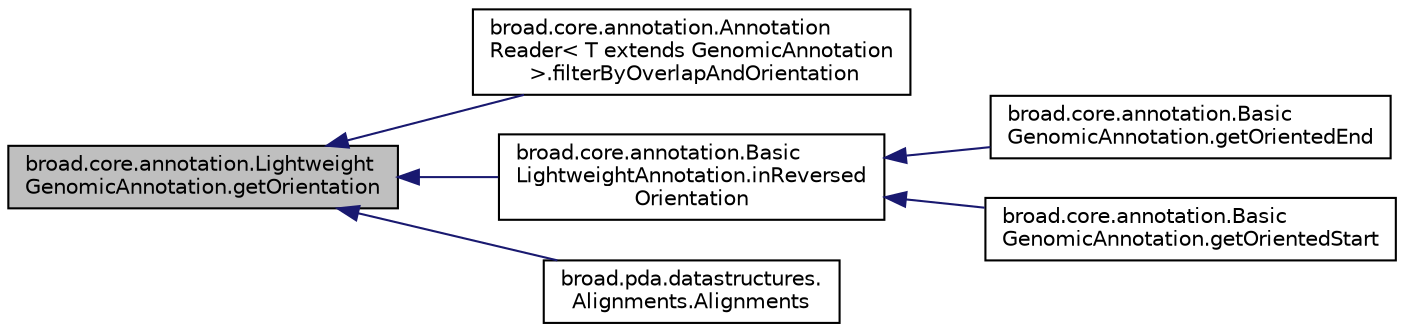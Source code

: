 digraph "broad.core.annotation.LightweightGenomicAnnotation.getOrientation"
{
  edge [fontname="Helvetica",fontsize="10",labelfontname="Helvetica",labelfontsize="10"];
  node [fontname="Helvetica",fontsize="10",shape=record];
  rankdir="LR";
  Node1 [label="broad.core.annotation.Lightweight\lGenomicAnnotation.getOrientation",height=0.2,width=0.4,color="black", fillcolor="grey75", style="filled" fontcolor="black"];
  Node1 -> Node2 [dir="back",color="midnightblue",fontsize="10",style="solid"];
  Node2 [label="broad.core.annotation.Annotation\lReader\< T extends GenomicAnnotation\l \>.filterByOverlapAndOrientation",height=0.2,width=0.4,color="black", fillcolor="white", style="filled",URL="$classbroad_1_1core_1_1annotation_1_1_annotation_reader_3_01_t_01extends_01_genomic_annotation_01_4.html#afb53a50da4cd365f50d609d82a6ee2e1"];
  Node1 -> Node3 [dir="back",color="midnightblue",fontsize="10",style="solid"];
  Node3 [label="broad.core.annotation.Basic\lLightweightAnnotation.inReversed\lOrientation",height=0.2,width=0.4,color="black", fillcolor="white", style="filled",URL="$classbroad_1_1core_1_1annotation_1_1_basic_lightweight_annotation.html#a1d9bc8dac1004a062ae4aca4c8cfbfba"];
  Node3 -> Node4 [dir="back",color="midnightblue",fontsize="10",style="solid"];
  Node4 [label="broad.core.annotation.Basic\lGenomicAnnotation.getOrientedEnd",height=0.2,width=0.4,color="black", fillcolor="white", style="filled",URL="$classbroad_1_1core_1_1annotation_1_1_basic_genomic_annotation.html#a7928fb714b0f90833b6d5852ac6ff207"];
  Node3 -> Node5 [dir="back",color="midnightblue",fontsize="10",style="solid"];
  Node5 [label="broad.core.annotation.Basic\lGenomicAnnotation.getOrientedStart",height=0.2,width=0.4,color="black", fillcolor="white", style="filled",URL="$classbroad_1_1core_1_1annotation_1_1_basic_genomic_annotation.html#a54aa0c6d854d7f5935dbc70e9de0e2c9"];
  Node1 -> Node6 [dir="back",color="midnightblue",fontsize="10",style="solid"];
  Node6 [label="broad.pda.datastructures.\lAlignments.Alignments",height=0.2,width=0.4,color="black", fillcolor="white", style="filled",URL="$classbroad_1_1pda_1_1datastructures_1_1_alignments.html#aa6ba56e9069c344f02a4afa1e5b1bfdf"];
}
